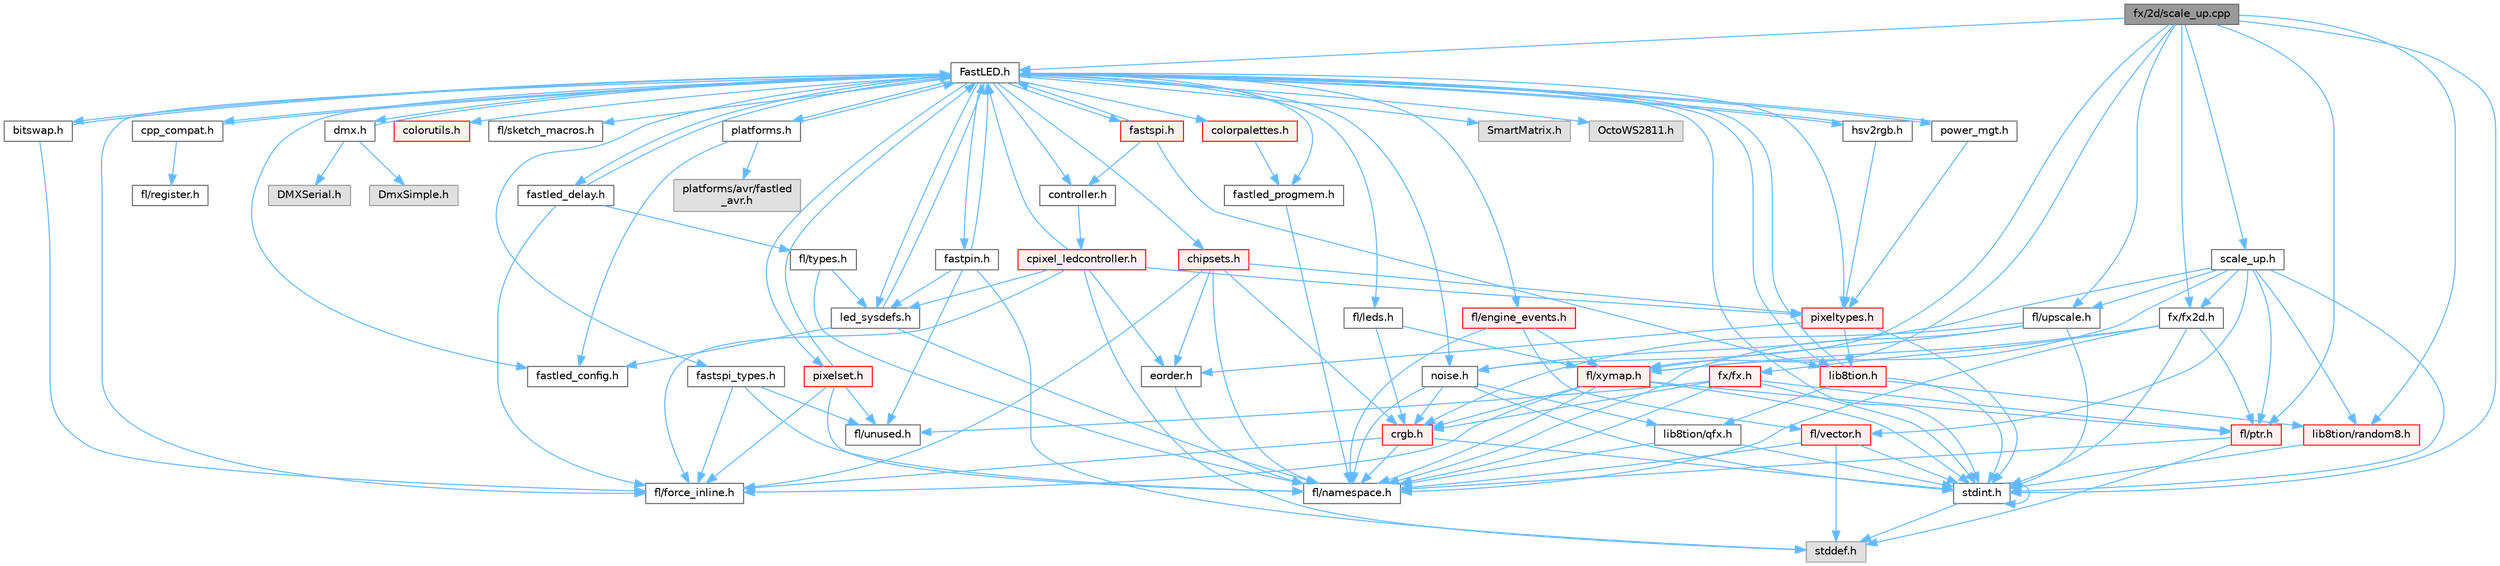 digraph "fx/2d/scale_up.cpp"
{
 // INTERACTIVE_SVG=YES
 // LATEX_PDF_SIZE
  bgcolor="transparent";
  edge [fontname=Helvetica,fontsize=10,labelfontname=Helvetica,labelfontsize=10];
  node [fontname=Helvetica,fontsize=10,shape=box,height=0.2,width=0.4];
  Node1 [id="Node000001",label="fx/2d/scale_up.cpp",height=0.2,width=0.4,color="gray40", fillcolor="grey60", style="filled", fontcolor="black",tooltip=" "];
  Node1 -> Node2 [id="edge1_Node000001_Node000002",color="steelblue1",style="solid",tooltip=" "];
  Node2 [id="Node000002",label="stdint.h",height=0.2,width=0.4,color="grey40", fillcolor="white", style="filled",URL="$df/dd8/stdint_8h.html",tooltip=" "];
  Node2 -> Node3 [id="edge2_Node000002_Node000003",color="steelblue1",style="solid",tooltip=" "];
  Node3 [id="Node000003",label="stddef.h",height=0.2,width=0.4,color="grey60", fillcolor="#E0E0E0", style="filled",tooltip=" "];
  Node2 -> Node2 [id="edge3_Node000002_Node000002",color="steelblue1",style="solid",tooltip=" "];
  Node1 -> Node4 [id="edge4_Node000001_Node000004",color="steelblue1",style="solid",tooltip=" "];
  Node4 [id="Node000004",label="FastLED.h",height=0.2,width=0.4,color="grey40", fillcolor="white", style="filled",URL="$db/d97/_fast_l_e_d_8h.html",tooltip="central include file for FastLED, defines the CFastLED class/object"];
  Node4 -> Node2 [id="edge5_Node000004_Node000002",color="steelblue1",style="solid",tooltip=" "];
  Node4 -> Node5 [id="edge6_Node000004_Node000005",color="steelblue1",style="solid",tooltip=" "];
  Node5 [id="Node000005",label="SmartMatrix.h",height=0.2,width=0.4,color="grey60", fillcolor="#E0E0E0", style="filled",tooltip=" "];
  Node4 -> Node6 [id="edge7_Node000004_Node000006",color="steelblue1",style="solid",tooltip=" "];
  Node6 [id="Node000006",label="OctoWS2811.h",height=0.2,width=0.4,color="grey60", fillcolor="#E0E0E0", style="filled",tooltip=" "];
  Node4 -> Node7 [id="edge8_Node000004_Node000007",color="steelblue1",style="solid",tooltip=" "];
  Node7 [id="Node000007",label="fl/force_inline.h",height=0.2,width=0.4,color="grey40", fillcolor="white", style="filled",URL="$d4/d64/force__inline_8h.html",tooltip=" "];
  Node4 -> Node8 [id="edge9_Node000004_Node000008",color="steelblue1",style="solid",tooltip=" "];
  Node8 [id="Node000008",label="cpp_compat.h",height=0.2,width=0.4,color="grey40", fillcolor="white", style="filled",URL="$d9/d13/cpp__compat_8h.html",tooltip="Compatibility functions based on C++ version."];
  Node8 -> Node4 [id="edge10_Node000008_Node000004",color="steelblue1",style="solid",tooltip=" "];
  Node8 -> Node9 [id="edge11_Node000008_Node000009",color="steelblue1",style="solid",tooltip=" "];
  Node9 [id="Node000009",label="fl/register.h",height=0.2,width=0.4,color="grey40", fillcolor="white", style="filled",URL="$df/d80/register_8h.html",tooltip=" "];
  Node4 -> Node10 [id="edge12_Node000004_Node000010",color="steelblue1",style="solid",tooltip=" "];
  Node10 [id="Node000010",label="fastled_config.h",height=0.2,width=0.4,color="grey40", fillcolor="white", style="filled",URL="$d5/d11/fastled__config_8h.html",tooltip="Contains definitions that can be used to configure FastLED at compile time."];
  Node4 -> Node11 [id="edge13_Node000004_Node000011",color="steelblue1",style="solid",tooltip=" "];
  Node11 [id="Node000011",label="led_sysdefs.h",height=0.2,width=0.4,color="grey40", fillcolor="white", style="filled",URL="$d9/d3e/led__sysdefs_8h.html",tooltip="Determines which platform system definitions to include."];
  Node11 -> Node4 [id="edge14_Node000011_Node000004",color="steelblue1",style="solid",tooltip=" "];
  Node11 -> Node10 [id="edge15_Node000011_Node000010",color="steelblue1",style="solid",tooltip=" "];
  Node11 -> Node12 [id="edge16_Node000011_Node000012",color="steelblue1",style="solid",tooltip=" "];
  Node12 [id="Node000012",label="fl/namespace.h",height=0.2,width=0.4,color="grey40", fillcolor="white", style="filled",URL="$df/d2a/namespace_8h.html",tooltip="Implements the FastLED namespace macros."];
  Node4 -> Node13 [id="edge17_Node000004_Node000013",color="steelblue1",style="solid",tooltip=" "];
  Node13 [id="Node000013",label="fastled_delay.h",height=0.2,width=0.4,color="grey40", fillcolor="white", style="filled",URL="$d0/da8/fastled__delay_8h.html",tooltip="Utility functions and classes for managing delay cycles."];
  Node13 -> Node4 [id="edge18_Node000013_Node000004",color="steelblue1",style="solid",tooltip=" "];
  Node13 -> Node14 [id="edge19_Node000013_Node000014",color="steelblue1",style="solid",tooltip=" "];
  Node14 [id="Node000014",label="fl/types.h",height=0.2,width=0.4,color="grey40", fillcolor="white", style="filled",URL="$d7/da1/fl_2types_8h.html",tooltip=" "];
  Node14 -> Node12 [id="edge20_Node000014_Node000012",color="steelblue1",style="solid",tooltip=" "];
  Node14 -> Node11 [id="edge21_Node000014_Node000011",color="steelblue1",style="solid",tooltip=" "];
  Node13 -> Node7 [id="edge22_Node000013_Node000007",color="steelblue1",style="solid",tooltip=" "];
  Node4 -> Node15 [id="edge23_Node000004_Node000015",color="steelblue1",style="solid",tooltip=" "];
  Node15 [id="Node000015",label="bitswap.h",height=0.2,width=0.4,color="grey40", fillcolor="white", style="filled",URL="$de/ded/bitswap_8h.html",tooltip="Functions for doing a rotation of bits/bytes used by parallel output."];
  Node15 -> Node4 [id="edge24_Node000015_Node000004",color="steelblue1",style="solid",tooltip=" "];
  Node15 -> Node7 [id="edge25_Node000015_Node000007",color="steelblue1",style="solid",tooltip=" "];
  Node4 -> Node16 [id="edge26_Node000004_Node000016",color="steelblue1",style="solid",tooltip=" "];
  Node16 [id="Node000016",label="controller.h",height=0.2,width=0.4,color="grey40", fillcolor="white", style="filled",URL="$d2/dd9/controller_8h.html",tooltip="deprecated: base definitions used by led controllers for writing out led data"];
  Node16 -> Node17 [id="edge27_Node000016_Node000017",color="steelblue1",style="solid",tooltip=" "];
  Node17 [id="Node000017",label="cpixel_ledcontroller.h",height=0.2,width=0.4,color="red", fillcolor="#FFF0F0", style="filled",URL="$d9/d57/cpixel__ledcontroller_8h.html",tooltip="defines the templated version of the CLEDController class"];
  Node17 -> Node3 [id="edge28_Node000017_Node000003",color="steelblue1",style="solid",tooltip=" "];
  Node17 -> Node4 [id="edge29_Node000017_Node000004",color="steelblue1",style="solid",tooltip=" "];
  Node17 -> Node11 [id="edge30_Node000017_Node000011",color="steelblue1",style="solid",tooltip=" "];
  Node17 -> Node18 [id="edge31_Node000017_Node000018",color="steelblue1",style="solid",tooltip=" "];
  Node18 [id="Node000018",label="pixeltypes.h",height=0.2,width=0.4,color="red", fillcolor="#FFF0F0", style="filled",URL="$d2/dba/pixeltypes_8h.html",tooltip="Includes defintions for RGB and HSV pixels."];
  Node18 -> Node2 [id="edge32_Node000018_Node000002",color="steelblue1",style="solid",tooltip=" "];
  Node18 -> Node19 [id="edge33_Node000018_Node000019",color="steelblue1",style="solid",tooltip=" "];
  Node19 [id="Node000019",label="lib8tion.h",height=0.2,width=0.4,color="red", fillcolor="#FFF0F0", style="filled",URL="$df/da5/lib8tion_8h.html",tooltip="Fast, efficient 8-bit math functions specifically designed for high-performance LED programming."];
  Node19 -> Node4 [id="edge34_Node000019_Node000004",color="steelblue1",style="solid",tooltip=" "];
  Node19 -> Node2 [id="edge35_Node000019_Node000002",color="steelblue1",style="solid",tooltip=" "];
  Node19 -> Node22 [id="edge36_Node000019_Node000022",color="steelblue1",style="solid",tooltip=" "];
  Node22 [id="Node000022",label="lib8tion/qfx.h",height=0.2,width=0.4,color="grey40", fillcolor="white", style="filled",URL="$d2/d19/qfx_8h.html",tooltip=" "];
  Node22 -> Node2 [id="edge37_Node000022_Node000002",color="steelblue1",style="solid",tooltip=" "];
  Node22 -> Node12 [id="edge38_Node000022_Node000012",color="steelblue1",style="solid",tooltip=" "];
  Node19 -> Node49 [id="edge39_Node000019_Node000049",color="steelblue1",style="solid",tooltip=" "];
  Node49 [id="Node000049",label="lib8tion/random8.h",height=0.2,width=0.4,color="red", fillcolor="#FFF0F0", style="filled",URL="$d9/dfa/random8_8h.html",tooltip="Fast, efficient random number generators specifically designed for high-performance LED programming."];
  Node49 -> Node2 [id="edge40_Node000049_Node000002",color="steelblue1",style="solid",tooltip=" "];
  Node18 -> Node51 [id="edge41_Node000018_Node000051",color="steelblue1",style="solid",tooltip=" "];
  Node51 [id="Node000051",label="eorder.h",height=0.2,width=0.4,color="grey40", fillcolor="white", style="filled",URL="$db/d07/eorder_8h.html",tooltip="Defines color channel ordering enumerations."];
  Node51 -> Node12 [id="edge42_Node000051_Node000012",color="steelblue1",style="solid",tooltip=" "];
  Node17 -> Node51 [id="edge43_Node000017_Node000051",color="steelblue1",style="solid",tooltip=" "];
  Node17 -> Node7 [id="edge44_Node000017_Node000007",color="steelblue1",style="solid",tooltip=" "];
  Node4 -> Node70 [id="edge45_Node000004_Node000070",color="steelblue1",style="solid",tooltip=" "];
  Node70 [id="Node000070",label="fastpin.h",height=0.2,width=0.4,color="grey40", fillcolor="white", style="filled",URL="$db/d65/fastpin_8h.html",tooltip="Class base definitions for defining fast pin access."];
  Node70 -> Node4 [id="edge46_Node000070_Node000004",color="steelblue1",style="solid",tooltip=" "];
  Node70 -> Node11 [id="edge47_Node000070_Node000011",color="steelblue1",style="solid",tooltip=" "];
  Node70 -> Node3 [id="edge48_Node000070_Node000003",color="steelblue1",style="solid",tooltip=" "];
  Node70 -> Node37 [id="edge49_Node000070_Node000037",color="steelblue1",style="solid",tooltip=" "];
  Node37 [id="Node000037",label="fl/unused.h",height=0.2,width=0.4,color="grey40", fillcolor="white", style="filled",URL="$d8/d4b/unused_8h.html",tooltip=" "];
  Node4 -> Node71 [id="edge50_Node000004_Node000071",color="steelblue1",style="solid",tooltip=" "];
  Node71 [id="Node000071",label="fastspi_types.h",height=0.2,width=0.4,color="grey40", fillcolor="white", style="filled",URL="$d2/ddb/fastspi__types_8h.html",tooltip="Data types and constants used by SPI interfaces."];
  Node71 -> Node7 [id="edge51_Node000071_Node000007",color="steelblue1",style="solid",tooltip=" "];
  Node71 -> Node12 [id="edge52_Node000071_Node000012",color="steelblue1",style="solid",tooltip=" "];
  Node71 -> Node37 [id="edge53_Node000071_Node000037",color="steelblue1",style="solid",tooltip=" "];
  Node4 -> Node72 [id="edge54_Node000004_Node000072",color="steelblue1",style="solid",tooltip=" "];
  Node72 [id="Node000072",label="dmx.h",height=0.2,width=0.4,color="grey40", fillcolor="white", style="filled",URL="$d3/de1/dmx_8h.html",tooltip="Defines the DMX512-based LED controllers."];
  Node72 -> Node4 [id="edge55_Node000072_Node000004",color="steelblue1",style="solid",tooltip=" "];
  Node72 -> Node73 [id="edge56_Node000072_Node000073",color="steelblue1",style="solid",tooltip=" "];
  Node73 [id="Node000073",label="DmxSimple.h",height=0.2,width=0.4,color="grey60", fillcolor="#E0E0E0", style="filled",tooltip=" "];
  Node72 -> Node74 [id="edge57_Node000072_Node000074",color="steelblue1",style="solid",tooltip=" "];
  Node74 [id="Node000074",label="DMXSerial.h",height=0.2,width=0.4,color="grey60", fillcolor="#E0E0E0", style="filled",tooltip=" "];
  Node4 -> Node75 [id="edge58_Node000004_Node000075",color="steelblue1",style="solid",tooltip=" "];
  Node75 [id="Node000075",label="platforms.h",height=0.2,width=0.4,color="grey40", fillcolor="white", style="filled",URL="$da/dc9/platforms_8h.html",tooltip="Determines which platforms headers to include."];
  Node75 -> Node4 [id="edge59_Node000075_Node000004",color="steelblue1",style="solid",tooltip=" "];
  Node75 -> Node10 [id="edge60_Node000075_Node000010",color="steelblue1",style="solid",tooltip=" "];
  Node75 -> Node76 [id="edge61_Node000075_Node000076",color="steelblue1",style="solid",tooltip=" "];
  Node76 [id="Node000076",label="platforms/avr/fastled\l_avr.h",height=0.2,width=0.4,color="grey60", fillcolor="#E0E0E0", style="filled",tooltip=" "];
  Node4 -> Node77 [id="edge62_Node000004_Node000077",color="steelblue1",style="solid",tooltip=" "];
  Node77 [id="Node000077",label="fastled_progmem.h",height=0.2,width=0.4,color="grey40", fillcolor="white", style="filled",URL="$df/dab/fastled__progmem_8h.html",tooltip="Wrapper definitions to allow seamless use of PROGMEM in environments that have it."];
  Node77 -> Node12 [id="edge63_Node000077_Node000012",color="steelblue1",style="solid",tooltip=" "];
  Node4 -> Node19 [id="edge64_Node000004_Node000019",color="steelblue1",style="solid",tooltip=" "];
  Node4 -> Node18 [id="edge65_Node000004_Node000018",color="steelblue1",style="solid",tooltip=" "];
  Node4 -> Node78 [id="edge66_Node000004_Node000078",color="steelblue1",style="solid",tooltip=" "];
  Node78 [id="Node000078",label="hsv2rgb.h",height=0.2,width=0.4,color="grey40", fillcolor="white", style="filled",URL="$de/d9a/hsv2rgb_8h.html",tooltip="Functions to convert from the HSV colorspace to the RGB colorspace."];
  Node78 -> Node4 [id="edge67_Node000078_Node000004",color="steelblue1",style="solid",tooltip=" "];
  Node78 -> Node18 [id="edge68_Node000078_Node000018",color="steelblue1",style="solid",tooltip=" "];
  Node4 -> Node79 [id="edge69_Node000004_Node000079",color="steelblue1",style="solid",tooltip=" "];
  Node79 [id="Node000079",label="colorutils.h",height=0.2,width=0.4,color="red", fillcolor="#FFF0F0", style="filled",URL="$d1/dfb/colorutils_8h.html",tooltip=" "];
  Node4 -> Node84 [id="edge70_Node000004_Node000084",color="steelblue1",style="solid",tooltip=" "];
  Node84 [id="Node000084",label="pixelset.h",height=0.2,width=0.4,color="red", fillcolor="#FFF0F0", style="filled",URL="$d4/d46/pixelset_8h.html",tooltip="Declares classes for managing logical groups of LEDs."];
  Node84 -> Node7 [id="edge71_Node000084_Node000007",color="steelblue1",style="solid",tooltip=" "];
  Node84 -> Node12 [id="edge72_Node000084_Node000012",color="steelblue1",style="solid",tooltip=" "];
  Node84 -> Node37 [id="edge73_Node000084_Node000037",color="steelblue1",style="solid",tooltip=" "];
  Node84 -> Node4 [id="edge74_Node000084_Node000004",color="steelblue1",style="solid",tooltip=" "];
  Node4 -> Node85 [id="edge75_Node000004_Node000085",color="steelblue1",style="solid",tooltip=" "];
  Node85 [id="Node000085",label="colorpalettes.h",height=0.2,width=0.4,color="red", fillcolor="#FFF0F0", style="filled",URL="$dc/dcc/colorpalettes_8h.html",tooltip="Declarations for the predefined color palettes supplied by FastLED."];
  Node85 -> Node77 [id="edge76_Node000085_Node000077",color="steelblue1",style="solid",tooltip=" "];
  Node4 -> Node86 [id="edge77_Node000004_Node000086",color="steelblue1",style="solid",tooltip=" "];
  Node86 [id="Node000086",label="noise.h",height=0.2,width=0.4,color="grey40", fillcolor="white", style="filled",URL="$d1/d31/noise_8h.html",tooltip="Functions to generate and fill arrays with noise."];
  Node86 -> Node2 [id="edge78_Node000086_Node000002",color="steelblue1",style="solid",tooltip=" "];
  Node86 -> Node45 [id="edge79_Node000086_Node000045",color="steelblue1",style="solid",tooltip=" "];
  Node45 [id="Node000045",label="crgb.h",height=0.2,width=0.4,color="red", fillcolor="#FFF0F0", style="filled",URL="$db/dd1/crgb_8h.html",tooltip="Defines the red, green, and blue (RGB) pixel struct."];
  Node45 -> Node2 [id="edge80_Node000045_Node000002",color="steelblue1",style="solid",tooltip=" "];
  Node45 -> Node12 [id="edge81_Node000045_Node000012",color="steelblue1",style="solid",tooltip=" "];
  Node45 -> Node7 [id="edge82_Node000045_Node000007",color="steelblue1",style="solid",tooltip=" "];
  Node86 -> Node12 [id="edge83_Node000086_Node000012",color="steelblue1",style="solid",tooltip=" "];
  Node86 -> Node22 [id="edge84_Node000086_Node000022",color="steelblue1",style="solid",tooltip=" "];
  Node4 -> Node87 [id="edge85_Node000004_Node000087",color="steelblue1",style="solid",tooltip=" "];
  Node87 [id="Node000087",label="power_mgt.h",height=0.2,width=0.4,color="grey40", fillcolor="white", style="filled",URL="$dc/d5b/power__mgt_8h.html",tooltip="Functions to limit the power used by FastLED."];
  Node87 -> Node4 [id="edge86_Node000087_Node000004",color="steelblue1",style="solid",tooltip=" "];
  Node87 -> Node18 [id="edge87_Node000087_Node000018",color="steelblue1",style="solid",tooltip=" "];
  Node4 -> Node88 [id="edge88_Node000004_Node000088",color="steelblue1",style="solid",tooltip=" "];
  Node88 [id="Node000088",label="fastspi.h",height=0.2,width=0.4,color="red", fillcolor="#FFF0F0", style="filled",URL="$d6/ddc/fastspi_8h.html",tooltip="Serial peripheral interface (SPI) definitions per platform."];
  Node88 -> Node4 [id="edge89_Node000088_Node000004",color="steelblue1",style="solid",tooltip=" "];
  Node88 -> Node16 [id="edge90_Node000088_Node000016",color="steelblue1",style="solid",tooltip=" "];
  Node88 -> Node19 [id="edge91_Node000088_Node000019",color="steelblue1",style="solid",tooltip=" "];
  Node4 -> Node90 [id="edge92_Node000004_Node000090",color="steelblue1",style="solid",tooltip=" "];
  Node90 [id="Node000090",label="chipsets.h",height=0.2,width=0.4,color="red", fillcolor="#FFF0F0", style="filled",URL="$db/d66/chipsets_8h.html",tooltip="Contains the bulk of the definitions for the various LED chipsets supported."];
  Node90 -> Node18 [id="edge93_Node000090_Node000018",color="steelblue1",style="solid",tooltip=" "];
  Node90 -> Node7 [id="edge94_Node000090_Node000007",color="steelblue1",style="solid",tooltip=" "];
  Node90 -> Node45 [id="edge95_Node000090_Node000045",color="steelblue1",style="solid",tooltip=" "];
  Node90 -> Node51 [id="edge96_Node000090_Node000051",color="steelblue1",style="solid",tooltip=" "];
  Node90 -> Node12 [id="edge97_Node000090_Node000012",color="steelblue1",style="solid",tooltip=" "];
  Node4 -> Node59 [id="edge98_Node000004_Node000059",color="steelblue1",style="solid",tooltip=" "];
  Node59 [id="Node000059",label="fl/engine_events.h",height=0.2,width=0.4,color="red", fillcolor="#FFF0F0", style="filled",URL="$db/dc0/engine__events_8h.html",tooltip=" "];
  Node59 -> Node12 [id="edge99_Node000059_Node000012",color="steelblue1",style="solid",tooltip=" "];
  Node59 -> Node40 [id="edge100_Node000059_Node000040",color="steelblue1",style="solid",tooltip=" "];
  Node40 [id="Node000040",label="fl/vector.h",height=0.2,width=0.4,color="red", fillcolor="#FFF0F0", style="filled",URL="$d6/d68/vector_8h.html",tooltip=" "];
  Node40 -> Node3 [id="edge101_Node000040_Node000003",color="steelblue1",style="solid",tooltip=" "];
  Node40 -> Node2 [id="edge102_Node000040_Node000002",color="steelblue1",style="solid",tooltip=" "];
  Node40 -> Node12 [id="edge103_Node000040_Node000012",color="steelblue1",style="solid",tooltip=" "];
  Node59 -> Node67 [id="edge104_Node000059_Node000067",color="steelblue1",style="solid",tooltip=" "];
  Node67 [id="Node000067",label="fl/xymap.h",height=0.2,width=0.4,color="red", fillcolor="#FFF0F0", style="filled",URL="$da/d61/xymap_8h.html",tooltip=" "];
  Node67 -> Node2 [id="edge105_Node000067_Node000002",color="steelblue1",style="solid",tooltip=" "];
  Node67 -> Node45 [id="edge106_Node000067_Node000045",color="steelblue1",style="solid",tooltip=" "];
  Node67 -> Node7 [id="edge107_Node000067_Node000007",color="steelblue1",style="solid",tooltip=" "];
  Node67 -> Node12 [id="edge108_Node000067_Node000012",color="steelblue1",style="solid",tooltip=" "];
  Node67 -> Node31 [id="edge109_Node000067_Node000031",color="steelblue1",style="solid",tooltip=" "];
  Node31 [id="Node000031",label="fl/ptr.h",height=0.2,width=0.4,color="red", fillcolor="#FFF0F0", style="filled",URL="$dd/d98/ptr_8h.html",tooltip=" "];
  Node31 -> Node3 [id="edge110_Node000031_Node000003",color="steelblue1",style="solid",tooltip=" "];
  Node31 -> Node12 [id="edge111_Node000031_Node000012",color="steelblue1",style="solid",tooltip=" "];
  Node4 -> Node91 [id="edge112_Node000004_Node000091",color="steelblue1",style="solid",tooltip=" "];
  Node91 [id="Node000091",label="fl/leds.h",height=0.2,width=0.4,color="grey40", fillcolor="white", style="filled",URL="$da/d78/leds_8h.html",tooltip=" "];
  Node91 -> Node45 [id="edge113_Node000091_Node000045",color="steelblue1",style="solid",tooltip=" "];
  Node91 -> Node67 [id="edge114_Node000091_Node000067",color="steelblue1",style="solid",tooltip=" "];
  Node4 -> Node92 [id="edge115_Node000004_Node000092",color="steelblue1",style="solid",tooltip=" "];
  Node92 [id="Node000092",label="fl/sketch_macros.h",height=0.2,width=0.4,color="grey40", fillcolor="white", style="filled",URL="$d1/dbc/sketch__macros_8h.html",tooltip=" "];
  Node1 -> Node93 [id="edge116_Node000001_Node000093",color="steelblue1",style="solid",tooltip=" "];
  Node93 [id="Node000093",label="fl/upscale.h",height=0.2,width=0.4,color="grey40", fillcolor="white", style="filled",URL="$d6/d0c/upscale_8h.html",tooltip=" "];
  Node93 -> Node2 [id="edge117_Node000093_Node000002",color="steelblue1",style="solid",tooltip=" "];
  Node93 -> Node45 [id="edge118_Node000093_Node000045",color="steelblue1",style="solid",tooltip=" "];
  Node93 -> Node12 [id="edge119_Node000093_Node000012",color="steelblue1",style="solid",tooltip=" "];
  Node93 -> Node67 [id="edge120_Node000093_Node000067",color="steelblue1",style="solid",tooltip=" "];
  Node1 -> Node31 [id="edge121_Node000001_Node000031",color="steelblue1",style="solid",tooltip=" "];
  Node1 -> Node67 [id="edge122_Node000001_Node000067",color="steelblue1",style="solid",tooltip=" "];
  Node1 -> Node94 [id="edge123_Node000001_Node000094",color="steelblue1",style="solid",tooltip=" "];
  Node94 [id="Node000094",label="fx/fx2d.h",height=0.2,width=0.4,color="grey40", fillcolor="white", style="filled",URL="$d9/d43/fx2d_8h.html",tooltip=" "];
  Node94 -> Node2 [id="edge124_Node000094_Node000002",color="steelblue1",style="solid",tooltip=" "];
  Node94 -> Node12 [id="edge125_Node000094_Node000012",color="steelblue1",style="solid",tooltip=" "];
  Node94 -> Node31 [id="edge126_Node000094_Node000031",color="steelblue1",style="solid",tooltip=" "];
  Node94 -> Node67 [id="edge127_Node000094_Node000067",color="steelblue1",style="solid",tooltip=" "];
  Node94 -> Node95 [id="edge128_Node000094_Node000095",color="steelblue1",style="solid",tooltip=" "];
  Node95 [id="Node000095",label="fx/fx.h",height=0.2,width=0.4,color="red", fillcolor="#FFF0F0", style="filled",URL="$d2/d0c/fx_8h.html",tooltip=" "];
  Node95 -> Node2 [id="edge129_Node000095_Node000002",color="steelblue1",style="solid",tooltip=" "];
  Node95 -> Node45 [id="edge130_Node000095_Node000045",color="steelblue1",style="solid",tooltip=" "];
  Node95 -> Node12 [id="edge131_Node000095_Node000012",color="steelblue1",style="solid",tooltip=" "];
  Node95 -> Node31 [id="edge132_Node000095_Node000031",color="steelblue1",style="solid",tooltip=" "];
  Node95 -> Node37 [id="edge133_Node000095_Node000037",color="steelblue1",style="solid",tooltip=" "];
  Node1 -> Node49 [id="edge134_Node000001_Node000049",color="steelblue1",style="solid",tooltip=" "];
  Node1 -> Node86 [id="edge135_Node000001_Node000086",color="steelblue1",style="solid",tooltip=" "];
  Node1 -> Node98 [id="edge136_Node000001_Node000098",color="steelblue1",style="solid",tooltip=" "];
  Node98 [id="Node000098",label="scale_up.h",height=0.2,width=0.4,color="grey40", fillcolor="white", style="filled",URL="$d2/d74/scale__up_8h.html",tooltip="Expands a grid using bilinear interpolation and scaling up."];
  Node98 -> Node2 [id="edge137_Node000098_Node000002",color="steelblue1",style="solid",tooltip=" "];
  Node98 -> Node93 [id="edge138_Node000098_Node000093",color="steelblue1",style="solid",tooltip=" "];
  Node98 -> Node31 [id="edge139_Node000098_Node000031",color="steelblue1",style="solid",tooltip=" "];
  Node98 -> Node40 [id="edge140_Node000098_Node000040",color="steelblue1",style="solid",tooltip=" "];
  Node98 -> Node67 [id="edge141_Node000098_Node000067",color="steelblue1",style="solid",tooltip=" "];
  Node98 -> Node94 [id="edge142_Node000098_Node000094",color="steelblue1",style="solid",tooltip=" "];
  Node98 -> Node49 [id="edge143_Node000098_Node000049",color="steelblue1",style="solid",tooltip=" "];
  Node98 -> Node86 [id="edge144_Node000098_Node000086",color="steelblue1",style="solid",tooltip=" "];
}
